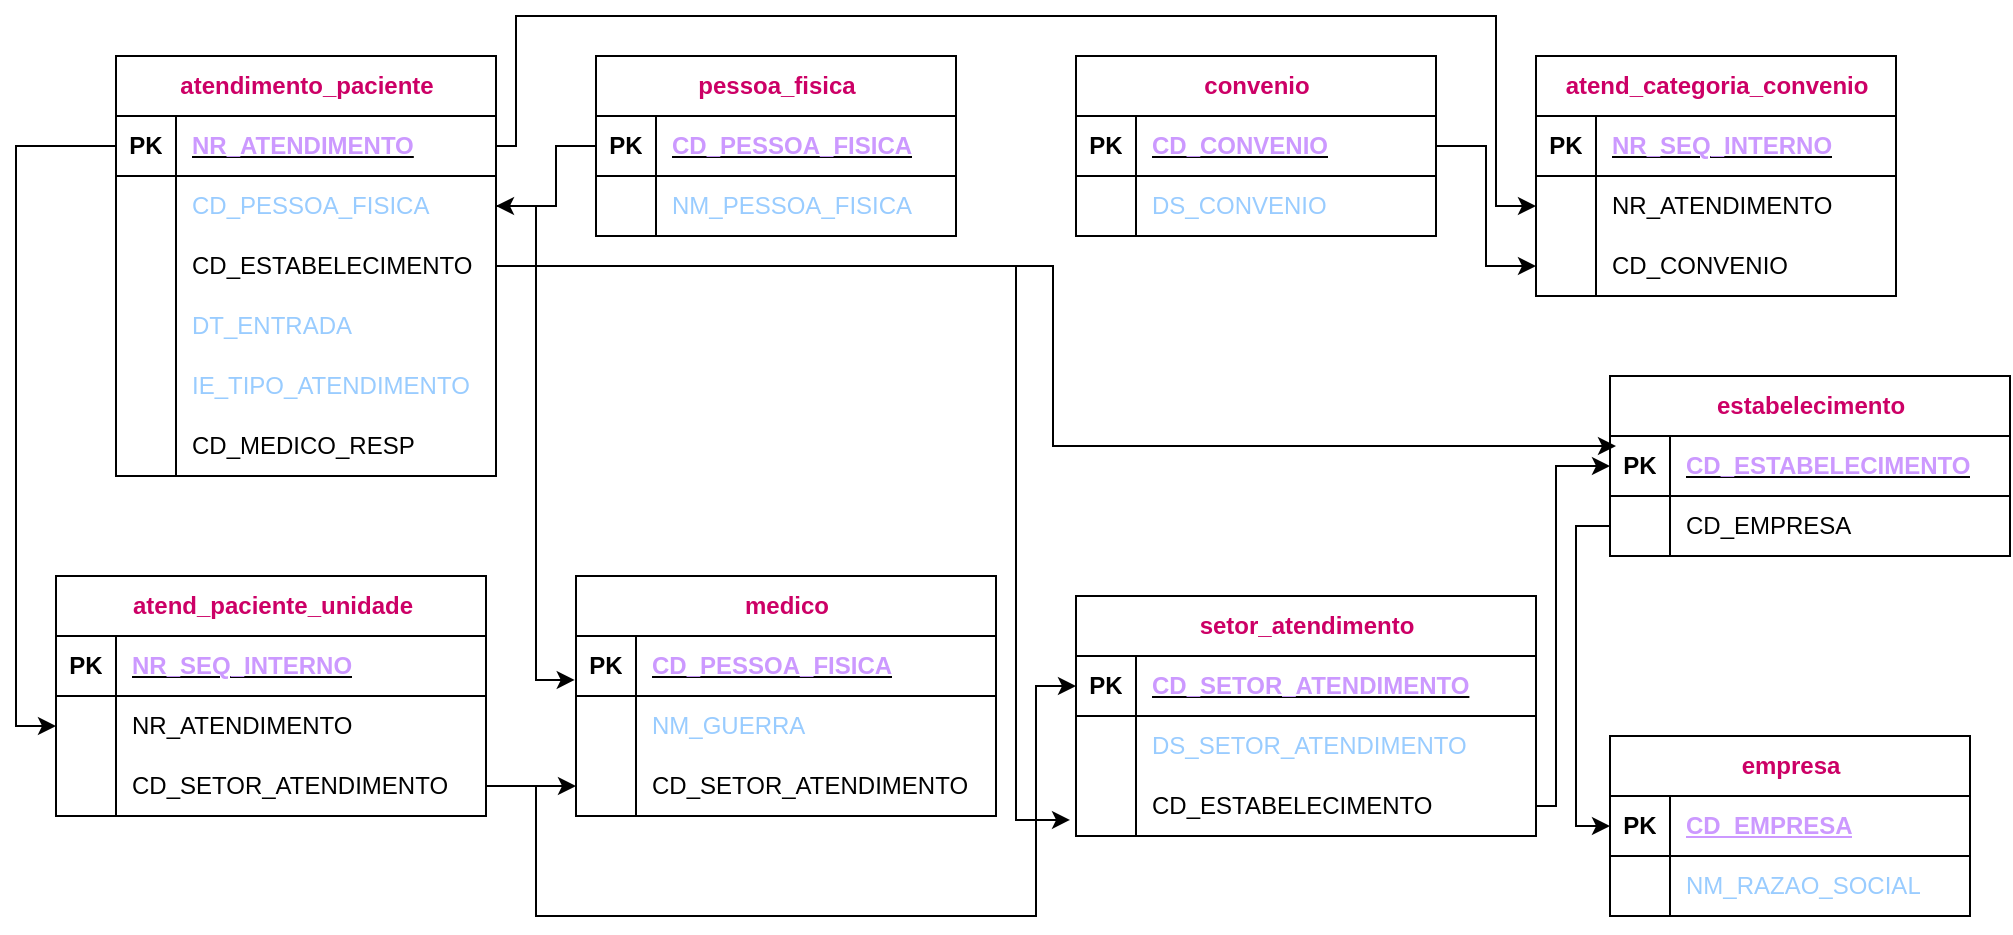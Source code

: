 <mxfile version="21.5.0" type="github">
  <diagram name="Página-1" id="xwE3gCw2zt9sNgetXYCh">
    <mxGraphModel dx="1566" dy="610" grid="1" gridSize="10" guides="1" tooltips="1" connect="1" arrows="1" fold="1" page="1" pageScale="1" pageWidth="827" pageHeight="1169" math="0" shadow="0">
      <root>
        <mxCell id="0" />
        <mxCell id="1" parent="0" />
        <mxCell id="2dxyjzfSREotykZM_pI3-7" value="&lt;font color=&quot;#cc0066&quot;&gt;atendimento_paciente&lt;/font&gt;" style="shape=table;startSize=30;container=1;collapsible=1;childLayout=tableLayout;fixedRows=1;rowLines=0;fontStyle=1;align=center;resizeLast=1;html=1;" vertex="1" parent="1">
          <mxGeometry x="80" y="80" width="190" height="210" as="geometry" />
        </mxCell>
        <mxCell id="2dxyjzfSREotykZM_pI3-8" value="" style="shape=tableRow;horizontal=0;startSize=0;swimlaneHead=0;swimlaneBody=0;fillColor=none;collapsible=0;dropTarget=0;points=[[0,0.5],[1,0.5]];portConstraint=eastwest;top=0;left=0;right=0;bottom=1;" vertex="1" parent="2dxyjzfSREotykZM_pI3-7">
          <mxGeometry y="30" width="190" height="30" as="geometry" />
        </mxCell>
        <mxCell id="2dxyjzfSREotykZM_pI3-9" value="PK" style="shape=partialRectangle;connectable=0;fillColor=none;top=0;left=0;bottom=0;right=0;fontStyle=1;overflow=hidden;whiteSpace=wrap;html=1;" vertex="1" parent="2dxyjzfSREotykZM_pI3-8">
          <mxGeometry width="30" height="30" as="geometry">
            <mxRectangle width="30" height="30" as="alternateBounds" />
          </mxGeometry>
        </mxCell>
        <mxCell id="2dxyjzfSREotykZM_pI3-10" value="&lt;font color=&quot;#cc99ff&quot;&gt;NR_ATENDIMENTO&lt;/font&gt;" style="shape=partialRectangle;connectable=0;fillColor=none;top=0;left=0;bottom=0;right=0;align=left;spacingLeft=6;fontStyle=5;overflow=hidden;whiteSpace=wrap;html=1;" vertex="1" parent="2dxyjzfSREotykZM_pI3-8">
          <mxGeometry x="30" width="160" height="30" as="geometry">
            <mxRectangle width="160" height="30" as="alternateBounds" />
          </mxGeometry>
        </mxCell>
        <mxCell id="2dxyjzfSREotykZM_pI3-11" value="" style="shape=tableRow;horizontal=0;startSize=0;swimlaneHead=0;swimlaneBody=0;fillColor=none;collapsible=0;dropTarget=0;points=[[0,0.5],[1,0.5]];portConstraint=eastwest;top=0;left=0;right=0;bottom=0;" vertex="1" parent="2dxyjzfSREotykZM_pI3-7">
          <mxGeometry y="60" width="190" height="30" as="geometry" />
        </mxCell>
        <mxCell id="2dxyjzfSREotykZM_pI3-12" value="" style="shape=partialRectangle;connectable=0;fillColor=none;top=0;left=0;bottom=0;right=0;editable=1;overflow=hidden;whiteSpace=wrap;html=1;" vertex="1" parent="2dxyjzfSREotykZM_pI3-11">
          <mxGeometry width="30" height="30" as="geometry">
            <mxRectangle width="30" height="30" as="alternateBounds" />
          </mxGeometry>
        </mxCell>
        <mxCell id="2dxyjzfSREotykZM_pI3-13" value="&lt;font color=&quot;#99ccff&quot;&gt;CD_PESSOA_FISICA&lt;/font&gt;" style="shape=partialRectangle;connectable=0;fillColor=none;top=0;left=0;bottom=0;right=0;align=left;spacingLeft=6;overflow=hidden;whiteSpace=wrap;html=1;" vertex="1" parent="2dxyjzfSREotykZM_pI3-11">
          <mxGeometry x="30" width="160" height="30" as="geometry">
            <mxRectangle width="160" height="30" as="alternateBounds" />
          </mxGeometry>
        </mxCell>
        <mxCell id="2dxyjzfSREotykZM_pI3-14" value="" style="shape=tableRow;horizontal=0;startSize=0;swimlaneHead=0;swimlaneBody=0;fillColor=none;collapsible=0;dropTarget=0;points=[[0,0.5],[1,0.5]];portConstraint=eastwest;top=0;left=0;right=0;bottom=0;" vertex="1" parent="2dxyjzfSREotykZM_pI3-7">
          <mxGeometry y="90" width="190" height="30" as="geometry" />
        </mxCell>
        <mxCell id="2dxyjzfSREotykZM_pI3-15" value="" style="shape=partialRectangle;connectable=0;fillColor=none;top=0;left=0;bottom=0;right=0;editable=1;overflow=hidden;whiteSpace=wrap;html=1;" vertex="1" parent="2dxyjzfSREotykZM_pI3-14">
          <mxGeometry width="30" height="30" as="geometry">
            <mxRectangle width="30" height="30" as="alternateBounds" />
          </mxGeometry>
        </mxCell>
        <mxCell id="2dxyjzfSREotykZM_pI3-16" value="CD_ESTABELECIMENTO" style="shape=partialRectangle;connectable=0;fillColor=none;top=0;left=0;bottom=0;right=0;align=left;spacingLeft=6;overflow=hidden;whiteSpace=wrap;html=1;" vertex="1" parent="2dxyjzfSREotykZM_pI3-14">
          <mxGeometry x="30" width="160" height="30" as="geometry">
            <mxRectangle width="160" height="30" as="alternateBounds" />
          </mxGeometry>
        </mxCell>
        <mxCell id="2dxyjzfSREotykZM_pI3-17" value="" style="shape=tableRow;horizontal=0;startSize=0;swimlaneHead=0;swimlaneBody=0;fillColor=none;collapsible=0;dropTarget=0;points=[[0,0.5],[1,0.5]];portConstraint=eastwest;top=0;left=0;right=0;bottom=0;" vertex="1" parent="2dxyjzfSREotykZM_pI3-7">
          <mxGeometry y="120" width="190" height="30" as="geometry" />
        </mxCell>
        <mxCell id="2dxyjzfSREotykZM_pI3-18" value="" style="shape=partialRectangle;connectable=0;fillColor=none;top=0;left=0;bottom=0;right=0;editable=1;overflow=hidden;whiteSpace=wrap;html=1;" vertex="1" parent="2dxyjzfSREotykZM_pI3-17">
          <mxGeometry width="30" height="30" as="geometry">
            <mxRectangle width="30" height="30" as="alternateBounds" />
          </mxGeometry>
        </mxCell>
        <mxCell id="2dxyjzfSREotykZM_pI3-19" value="&lt;font color=&quot;#99ccff&quot;&gt;DT_ENTRADA&lt;/font&gt;" style="shape=partialRectangle;connectable=0;fillColor=none;top=0;left=0;bottom=0;right=0;align=left;spacingLeft=6;overflow=hidden;whiteSpace=wrap;html=1;" vertex="1" parent="2dxyjzfSREotykZM_pI3-17">
          <mxGeometry x="30" width="160" height="30" as="geometry">
            <mxRectangle width="160" height="30" as="alternateBounds" />
          </mxGeometry>
        </mxCell>
        <mxCell id="2dxyjzfSREotykZM_pI3-43" style="shape=tableRow;horizontal=0;startSize=0;swimlaneHead=0;swimlaneBody=0;fillColor=none;collapsible=0;dropTarget=0;points=[[0,0.5],[1,0.5]];portConstraint=eastwest;top=0;left=0;right=0;bottom=0;" vertex="1" parent="2dxyjzfSREotykZM_pI3-7">
          <mxGeometry y="150" width="190" height="30" as="geometry" />
        </mxCell>
        <mxCell id="2dxyjzfSREotykZM_pI3-44" style="shape=partialRectangle;connectable=0;fillColor=none;top=0;left=0;bottom=0;right=0;editable=1;overflow=hidden;whiteSpace=wrap;html=1;" vertex="1" parent="2dxyjzfSREotykZM_pI3-43">
          <mxGeometry width="30" height="30" as="geometry">
            <mxRectangle width="30" height="30" as="alternateBounds" />
          </mxGeometry>
        </mxCell>
        <mxCell id="2dxyjzfSREotykZM_pI3-45" value="&lt;font color=&quot;#99ccff&quot;&gt;IE_TIPO_ATENDIMENTO&lt;/font&gt;" style="shape=partialRectangle;connectable=0;fillColor=none;top=0;left=0;bottom=0;right=0;align=left;spacingLeft=6;overflow=hidden;whiteSpace=wrap;html=1;" vertex="1" parent="2dxyjzfSREotykZM_pI3-43">
          <mxGeometry x="30" width="160" height="30" as="geometry">
            <mxRectangle width="160" height="30" as="alternateBounds" />
          </mxGeometry>
        </mxCell>
        <mxCell id="2dxyjzfSREotykZM_pI3-40" style="shape=tableRow;horizontal=0;startSize=0;swimlaneHead=0;swimlaneBody=0;fillColor=none;collapsible=0;dropTarget=0;points=[[0,0.5],[1,0.5]];portConstraint=eastwest;top=0;left=0;right=0;bottom=0;" vertex="1" parent="2dxyjzfSREotykZM_pI3-7">
          <mxGeometry y="180" width="190" height="30" as="geometry" />
        </mxCell>
        <mxCell id="2dxyjzfSREotykZM_pI3-41" style="shape=partialRectangle;connectable=0;fillColor=none;top=0;left=0;bottom=0;right=0;editable=1;overflow=hidden;whiteSpace=wrap;html=1;" vertex="1" parent="2dxyjzfSREotykZM_pI3-40">
          <mxGeometry width="30" height="30" as="geometry">
            <mxRectangle width="30" height="30" as="alternateBounds" />
          </mxGeometry>
        </mxCell>
        <mxCell id="2dxyjzfSREotykZM_pI3-42" value="CD_MEDICO_RESP" style="shape=partialRectangle;connectable=0;fillColor=none;top=0;left=0;bottom=0;right=0;align=left;spacingLeft=6;overflow=hidden;whiteSpace=wrap;html=1;" vertex="1" parent="2dxyjzfSREotykZM_pI3-40">
          <mxGeometry x="30" width="160" height="30" as="geometry">
            <mxRectangle width="160" height="30" as="alternateBounds" />
          </mxGeometry>
        </mxCell>
        <mxCell id="2dxyjzfSREotykZM_pI3-20" value="&lt;font color=&quot;#cc0066&quot;&gt;pessoa_fisica&lt;/font&gt;" style="shape=table;startSize=30;container=1;collapsible=1;childLayout=tableLayout;fixedRows=1;rowLines=0;fontStyle=1;align=center;resizeLast=1;html=1;" vertex="1" parent="1">
          <mxGeometry x="320" y="80" width="180" height="90" as="geometry" />
        </mxCell>
        <mxCell id="2dxyjzfSREotykZM_pI3-21" value="" style="shape=tableRow;horizontal=0;startSize=0;swimlaneHead=0;swimlaneBody=0;fillColor=none;collapsible=0;dropTarget=0;points=[[0,0.5],[1,0.5]];portConstraint=eastwest;top=0;left=0;right=0;bottom=1;" vertex="1" parent="2dxyjzfSREotykZM_pI3-20">
          <mxGeometry y="30" width="180" height="30" as="geometry" />
        </mxCell>
        <mxCell id="2dxyjzfSREotykZM_pI3-22" value="PK" style="shape=partialRectangle;connectable=0;fillColor=none;top=0;left=0;bottom=0;right=0;fontStyle=1;overflow=hidden;whiteSpace=wrap;html=1;" vertex="1" parent="2dxyjzfSREotykZM_pI3-21">
          <mxGeometry width="30" height="30" as="geometry">
            <mxRectangle width="30" height="30" as="alternateBounds" />
          </mxGeometry>
        </mxCell>
        <mxCell id="2dxyjzfSREotykZM_pI3-23" value="&lt;font color=&quot;#cc99ff&quot;&gt;CD_PESSOA_FISICA&lt;/font&gt;" style="shape=partialRectangle;connectable=0;fillColor=none;top=0;left=0;bottom=0;right=0;align=left;spacingLeft=6;fontStyle=5;overflow=hidden;whiteSpace=wrap;html=1;" vertex="1" parent="2dxyjzfSREotykZM_pI3-21">
          <mxGeometry x="30" width="150" height="30" as="geometry">
            <mxRectangle width="150" height="30" as="alternateBounds" />
          </mxGeometry>
        </mxCell>
        <mxCell id="2dxyjzfSREotykZM_pI3-24" value="" style="shape=tableRow;horizontal=0;startSize=0;swimlaneHead=0;swimlaneBody=0;fillColor=none;collapsible=0;dropTarget=0;points=[[0,0.5],[1,0.5]];portConstraint=eastwest;top=0;left=0;right=0;bottom=0;" vertex="1" parent="2dxyjzfSREotykZM_pI3-20">
          <mxGeometry y="60" width="180" height="30" as="geometry" />
        </mxCell>
        <mxCell id="2dxyjzfSREotykZM_pI3-25" value="" style="shape=partialRectangle;connectable=0;fillColor=none;top=0;left=0;bottom=0;right=0;editable=1;overflow=hidden;whiteSpace=wrap;html=1;" vertex="1" parent="2dxyjzfSREotykZM_pI3-24">
          <mxGeometry width="30" height="30" as="geometry">
            <mxRectangle width="30" height="30" as="alternateBounds" />
          </mxGeometry>
        </mxCell>
        <mxCell id="2dxyjzfSREotykZM_pI3-26" value="&lt;font color=&quot;#99ccff&quot;&gt;NM_PESSOA_FISICA&lt;/font&gt;" style="shape=partialRectangle;connectable=0;fillColor=none;top=0;left=0;bottom=0;right=0;align=left;spacingLeft=6;overflow=hidden;whiteSpace=wrap;html=1;" vertex="1" parent="2dxyjzfSREotykZM_pI3-24">
          <mxGeometry x="30" width="150" height="30" as="geometry">
            <mxRectangle width="150" height="30" as="alternateBounds" />
          </mxGeometry>
        </mxCell>
        <mxCell id="2dxyjzfSREotykZM_pI3-46" value="&lt;font color=&quot;#cc0066&quot;&gt;medico&lt;/font&gt;" style="shape=table;startSize=30;container=1;collapsible=1;childLayout=tableLayout;fixedRows=1;rowLines=0;fontStyle=1;align=center;resizeLast=1;html=1;" vertex="1" parent="1">
          <mxGeometry x="310" y="340" width="210" height="120" as="geometry" />
        </mxCell>
        <mxCell id="2dxyjzfSREotykZM_pI3-47" value="" style="shape=tableRow;horizontal=0;startSize=0;swimlaneHead=0;swimlaneBody=0;fillColor=none;collapsible=0;dropTarget=0;points=[[0,0.5],[1,0.5]];portConstraint=eastwest;top=0;left=0;right=0;bottom=1;" vertex="1" parent="2dxyjzfSREotykZM_pI3-46">
          <mxGeometry y="30" width="210" height="30" as="geometry" />
        </mxCell>
        <mxCell id="2dxyjzfSREotykZM_pI3-48" value="PK" style="shape=partialRectangle;connectable=0;fillColor=none;top=0;left=0;bottom=0;right=0;fontStyle=1;overflow=hidden;whiteSpace=wrap;html=1;" vertex="1" parent="2dxyjzfSREotykZM_pI3-47">
          <mxGeometry width="30" height="30" as="geometry">
            <mxRectangle width="30" height="30" as="alternateBounds" />
          </mxGeometry>
        </mxCell>
        <mxCell id="2dxyjzfSREotykZM_pI3-49" value="&lt;font color=&quot;#cc99ff&quot;&gt;CD_PESSOA_FISICA&lt;/font&gt;" style="shape=partialRectangle;connectable=0;fillColor=none;top=0;left=0;bottom=0;right=0;align=left;spacingLeft=6;fontStyle=5;overflow=hidden;whiteSpace=wrap;html=1;" vertex="1" parent="2dxyjzfSREotykZM_pI3-47">
          <mxGeometry x="30" width="180" height="30" as="geometry">
            <mxRectangle width="180" height="30" as="alternateBounds" />
          </mxGeometry>
        </mxCell>
        <mxCell id="2dxyjzfSREotykZM_pI3-50" value="" style="shape=tableRow;horizontal=0;startSize=0;swimlaneHead=0;swimlaneBody=0;fillColor=none;collapsible=0;dropTarget=0;points=[[0,0.5],[1,0.5]];portConstraint=eastwest;top=0;left=0;right=0;bottom=0;" vertex="1" parent="2dxyjzfSREotykZM_pI3-46">
          <mxGeometry y="60" width="210" height="30" as="geometry" />
        </mxCell>
        <mxCell id="2dxyjzfSREotykZM_pI3-51" value="" style="shape=partialRectangle;connectable=0;fillColor=none;top=0;left=0;bottom=0;right=0;editable=1;overflow=hidden;whiteSpace=wrap;html=1;" vertex="1" parent="2dxyjzfSREotykZM_pI3-50">
          <mxGeometry width="30" height="30" as="geometry">
            <mxRectangle width="30" height="30" as="alternateBounds" />
          </mxGeometry>
        </mxCell>
        <mxCell id="2dxyjzfSREotykZM_pI3-52" value="&lt;font color=&quot;#99ccff&quot;&gt;NM_GUERRA&lt;/font&gt;" style="shape=partialRectangle;connectable=0;fillColor=none;top=0;left=0;bottom=0;right=0;align=left;spacingLeft=6;overflow=hidden;whiteSpace=wrap;html=1;" vertex="1" parent="2dxyjzfSREotykZM_pI3-50">
          <mxGeometry x="30" width="180" height="30" as="geometry">
            <mxRectangle width="180" height="30" as="alternateBounds" />
          </mxGeometry>
        </mxCell>
        <mxCell id="2dxyjzfSREotykZM_pI3-173" style="shape=tableRow;horizontal=0;startSize=0;swimlaneHead=0;swimlaneBody=0;fillColor=none;collapsible=0;dropTarget=0;points=[[0,0.5],[1,0.5]];portConstraint=eastwest;top=0;left=0;right=0;bottom=0;" vertex="1" parent="2dxyjzfSREotykZM_pI3-46">
          <mxGeometry y="90" width="210" height="30" as="geometry" />
        </mxCell>
        <mxCell id="2dxyjzfSREotykZM_pI3-174" style="shape=partialRectangle;connectable=0;fillColor=none;top=0;left=0;bottom=0;right=0;editable=1;overflow=hidden;whiteSpace=wrap;html=1;" vertex="1" parent="2dxyjzfSREotykZM_pI3-173">
          <mxGeometry width="30" height="30" as="geometry">
            <mxRectangle width="30" height="30" as="alternateBounds" />
          </mxGeometry>
        </mxCell>
        <mxCell id="2dxyjzfSREotykZM_pI3-175" value="CD_SETOR_ATENDIMENTO" style="shape=partialRectangle;connectable=0;fillColor=none;top=0;left=0;bottom=0;right=0;align=left;spacingLeft=6;overflow=hidden;whiteSpace=wrap;html=1;" vertex="1" parent="2dxyjzfSREotykZM_pI3-173">
          <mxGeometry x="30" width="180" height="30" as="geometry">
            <mxRectangle width="180" height="30" as="alternateBounds" />
          </mxGeometry>
        </mxCell>
        <mxCell id="2dxyjzfSREotykZM_pI3-59" value="&lt;font color=&quot;#cc0066&quot;&gt;atend_paciente_unidade&lt;/font&gt;" style="shape=table;startSize=30;container=1;collapsible=1;childLayout=tableLayout;fixedRows=1;rowLines=0;fontStyle=1;align=center;resizeLast=1;html=1;" vertex="1" parent="1">
          <mxGeometry x="50" y="340" width="215" height="120" as="geometry" />
        </mxCell>
        <mxCell id="2dxyjzfSREotykZM_pI3-60" value="" style="shape=tableRow;horizontal=0;startSize=0;swimlaneHead=0;swimlaneBody=0;fillColor=none;collapsible=0;dropTarget=0;points=[[0,0.5],[1,0.5]];portConstraint=eastwest;top=0;left=0;right=0;bottom=1;" vertex="1" parent="2dxyjzfSREotykZM_pI3-59">
          <mxGeometry y="30" width="215" height="30" as="geometry" />
        </mxCell>
        <mxCell id="2dxyjzfSREotykZM_pI3-61" value="PK" style="shape=partialRectangle;connectable=0;fillColor=none;top=0;left=0;bottom=0;right=0;fontStyle=1;overflow=hidden;whiteSpace=wrap;html=1;" vertex="1" parent="2dxyjzfSREotykZM_pI3-60">
          <mxGeometry width="30" height="30" as="geometry">
            <mxRectangle width="30" height="30" as="alternateBounds" />
          </mxGeometry>
        </mxCell>
        <mxCell id="2dxyjzfSREotykZM_pI3-62" value="&lt;font color=&quot;#cc99ff&quot;&gt;NR_SEQ_INTERNO&lt;/font&gt;" style="shape=partialRectangle;connectable=0;fillColor=none;top=0;left=0;bottom=0;right=0;align=left;spacingLeft=6;fontStyle=5;overflow=hidden;whiteSpace=wrap;html=1;" vertex="1" parent="2dxyjzfSREotykZM_pI3-60">
          <mxGeometry x="30" width="185" height="30" as="geometry">
            <mxRectangle width="185" height="30" as="alternateBounds" />
          </mxGeometry>
        </mxCell>
        <mxCell id="2dxyjzfSREotykZM_pI3-63" value="" style="shape=tableRow;horizontal=0;startSize=0;swimlaneHead=0;swimlaneBody=0;fillColor=none;collapsible=0;dropTarget=0;points=[[0,0.5],[1,0.5]];portConstraint=eastwest;top=0;left=0;right=0;bottom=0;" vertex="1" parent="2dxyjzfSREotykZM_pI3-59">
          <mxGeometry y="60" width="215" height="30" as="geometry" />
        </mxCell>
        <mxCell id="2dxyjzfSREotykZM_pI3-64" value="" style="shape=partialRectangle;connectable=0;fillColor=none;top=0;left=0;bottom=0;right=0;editable=1;overflow=hidden;whiteSpace=wrap;html=1;" vertex="1" parent="2dxyjzfSREotykZM_pI3-63">
          <mxGeometry width="30" height="30" as="geometry">
            <mxRectangle width="30" height="30" as="alternateBounds" />
          </mxGeometry>
        </mxCell>
        <mxCell id="2dxyjzfSREotykZM_pI3-65" value="NR_ATENDIMENTO" style="shape=partialRectangle;connectable=0;fillColor=none;top=0;left=0;bottom=0;right=0;align=left;spacingLeft=6;overflow=hidden;whiteSpace=wrap;html=1;" vertex="1" parent="2dxyjzfSREotykZM_pI3-63">
          <mxGeometry x="30" width="185" height="30" as="geometry">
            <mxRectangle width="185" height="30" as="alternateBounds" />
          </mxGeometry>
        </mxCell>
        <mxCell id="2dxyjzfSREotykZM_pI3-66" value="" style="shape=tableRow;horizontal=0;startSize=0;swimlaneHead=0;swimlaneBody=0;fillColor=none;collapsible=0;dropTarget=0;points=[[0,0.5],[1,0.5]];portConstraint=eastwest;top=0;left=0;right=0;bottom=0;" vertex="1" parent="2dxyjzfSREotykZM_pI3-59">
          <mxGeometry y="90" width="215" height="30" as="geometry" />
        </mxCell>
        <mxCell id="2dxyjzfSREotykZM_pI3-67" value="" style="shape=partialRectangle;connectable=0;fillColor=none;top=0;left=0;bottom=0;right=0;editable=1;overflow=hidden;whiteSpace=wrap;html=1;" vertex="1" parent="2dxyjzfSREotykZM_pI3-66">
          <mxGeometry width="30" height="30" as="geometry">
            <mxRectangle width="30" height="30" as="alternateBounds" />
          </mxGeometry>
        </mxCell>
        <mxCell id="2dxyjzfSREotykZM_pI3-68" value="CD_SETOR_ATENDIMENTO" style="shape=partialRectangle;connectable=0;fillColor=none;top=0;left=0;bottom=0;right=0;align=left;spacingLeft=6;overflow=hidden;whiteSpace=wrap;html=1;" vertex="1" parent="2dxyjzfSREotykZM_pI3-66">
          <mxGeometry x="30" width="185" height="30" as="geometry">
            <mxRectangle width="185" height="30" as="alternateBounds" />
          </mxGeometry>
        </mxCell>
        <mxCell id="2dxyjzfSREotykZM_pI3-72" value="&lt;font color=&quot;#cc0066&quot;&gt;convenio&lt;/font&gt;" style="shape=table;startSize=30;container=1;collapsible=1;childLayout=tableLayout;fixedRows=1;rowLines=0;fontStyle=1;align=center;resizeLast=1;html=1;" vertex="1" parent="1">
          <mxGeometry x="560" y="80" width="180" height="90" as="geometry" />
        </mxCell>
        <mxCell id="2dxyjzfSREotykZM_pI3-73" value="" style="shape=tableRow;horizontal=0;startSize=0;swimlaneHead=0;swimlaneBody=0;fillColor=none;collapsible=0;dropTarget=0;points=[[0,0.5],[1,0.5]];portConstraint=eastwest;top=0;left=0;right=0;bottom=1;" vertex="1" parent="2dxyjzfSREotykZM_pI3-72">
          <mxGeometry y="30" width="180" height="30" as="geometry" />
        </mxCell>
        <mxCell id="2dxyjzfSREotykZM_pI3-74" value="PK" style="shape=partialRectangle;connectable=0;fillColor=none;top=0;left=0;bottom=0;right=0;fontStyle=1;overflow=hidden;whiteSpace=wrap;html=1;" vertex="1" parent="2dxyjzfSREotykZM_pI3-73">
          <mxGeometry width="30" height="30" as="geometry">
            <mxRectangle width="30" height="30" as="alternateBounds" />
          </mxGeometry>
        </mxCell>
        <mxCell id="2dxyjzfSREotykZM_pI3-75" value="&lt;font color=&quot;#cc99ff&quot;&gt;CD_CONVENIO&lt;/font&gt;" style="shape=partialRectangle;connectable=0;fillColor=none;top=0;left=0;bottom=0;right=0;align=left;spacingLeft=6;fontStyle=5;overflow=hidden;whiteSpace=wrap;html=1;" vertex="1" parent="2dxyjzfSREotykZM_pI3-73">
          <mxGeometry x="30" width="150" height="30" as="geometry">
            <mxRectangle width="150" height="30" as="alternateBounds" />
          </mxGeometry>
        </mxCell>
        <mxCell id="2dxyjzfSREotykZM_pI3-76" value="" style="shape=tableRow;horizontal=0;startSize=0;swimlaneHead=0;swimlaneBody=0;fillColor=none;collapsible=0;dropTarget=0;points=[[0,0.5],[1,0.5]];portConstraint=eastwest;top=0;left=0;right=0;bottom=0;" vertex="1" parent="2dxyjzfSREotykZM_pI3-72">
          <mxGeometry y="60" width="180" height="30" as="geometry" />
        </mxCell>
        <mxCell id="2dxyjzfSREotykZM_pI3-77" value="" style="shape=partialRectangle;connectable=0;fillColor=none;top=0;left=0;bottom=0;right=0;editable=1;overflow=hidden;whiteSpace=wrap;html=1;" vertex="1" parent="2dxyjzfSREotykZM_pI3-76">
          <mxGeometry width="30" height="30" as="geometry">
            <mxRectangle width="30" height="30" as="alternateBounds" />
          </mxGeometry>
        </mxCell>
        <mxCell id="2dxyjzfSREotykZM_pI3-78" value="&lt;font color=&quot;#99ccff&quot;&gt;DS_CONVENIO&lt;/font&gt;" style="shape=partialRectangle;connectable=0;fillColor=none;top=0;left=0;bottom=0;right=0;align=left;spacingLeft=6;overflow=hidden;whiteSpace=wrap;html=1;" vertex="1" parent="2dxyjzfSREotykZM_pI3-76">
          <mxGeometry x="30" width="150" height="30" as="geometry">
            <mxRectangle width="150" height="30" as="alternateBounds" />
          </mxGeometry>
        </mxCell>
        <mxCell id="2dxyjzfSREotykZM_pI3-85" value="&lt;font color=&quot;#cc0066&quot;&gt;setor_atendimento&lt;/font&gt;" style="shape=table;startSize=30;container=1;collapsible=1;childLayout=tableLayout;fixedRows=1;rowLines=0;fontStyle=1;align=center;resizeLast=1;html=1;" vertex="1" parent="1">
          <mxGeometry x="560" y="350" width="230" height="120" as="geometry" />
        </mxCell>
        <mxCell id="2dxyjzfSREotykZM_pI3-86" value="" style="shape=tableRow;horizontal=0;startSize=0;swimlaneHead=0;swimlaneBody=0;fillColor=none;collapsible=0;dropTarget=0;points=[[0,0.5],[1,0.5]];portConstraint=eastwest;top=0;left=0;right=0;bottom=1;" vertex="1" parent="2dxyjzfSREotykZM_pI3-85">
          <mxGeometry y="30" width="230" height="30" as="geometry" />
        </mxCell>
        <mxCell id="2dxyjzfSREotykZM_pI3-87" value="PK" style="shape=partialRectangle;connectable=0;fillColor=none;top=0;left=0;bottom=0;right=0;fontStyle=1;overflow=hidden;whiteSpace=wrap;html=1;" vertex="1" parent="2dxyjzfSREotykZM_pI3-86">
          <mxGeometry width="30" height="30" as="geometry">
            <mxRectangle width="30" height="30" as="alternateBounds" />
          </mxGeometry>
        </mxCell>
        <mxCell id="2dxyjzfSREotykZM_pI3-88" value="&lt;font color=&quot;#cc99ff&quot;&gt;CD_SETOR_ATENDIMENTO&lt;/font&gt;" style="shape=partialRectangle;connectable=0;fillColor=none;top=0;left=0;bottom=0;right=0;align=left;spacingLeft=6;fontStyle=5;overflow=hidden;whiteSpace=wrap;html=1;" vertex="1" parent="2dxyjzfSREotykZM_pI3-86">
          <mxGeometry x="30" width="200" height="30" as="geometry">
            <mxRectangle width="200" height="30" as="alternateBounds" />
          </mxGeometry>
        </mxCell>
        <mxCell id="2dxyjzfSREotykZM_pI3-89" value="" style="shape=tableRow;horizontal=0;startSize=0;swimlaneHead=0;swimlaneBody=0;fillColor=none;collapsible=0;dropTarget=0;points=[[0,0.5],[1,0.5]];portConstraint=eastwest;top=0;left=0;right=0;bottom=0;" vertex="1" parent="2dxyjzfSREotykZM_pI3-85">
          <mxGeometry y="60" width="230" height="30" as="geometry" />
        </mxCell>
        <mxCell id="2dxyjzfSREotykZM_pI3-90" value="" style="shape=partialRectangle;connectable=0;fillColor=none;top=0;left=0;bottom=0;right=0;editable=1;overflow=hidden;whiteSpace=wrap;html=1;" vertex="1" parent="2dxyjzfSREotykZM_pI3-89">
          <mxGeometry width="30" height="30" as="geometry">
            <mxRectangle width="30" height="30" as="alternateBounds" />
          </mxGeometry>
        </mxCell>
        <mxCell id="2dxyjzfSREotykZM_pI3-91" value="&lt;font color=&quot;#99ccff&quot;&gt;DS_SETOR_ATENDIMENTO&lt;/font&gt;" style="shape=partialRectangle;connectable=0;fillColor=none;top=0;left=0;bottom=0;right=0;align=left;spacingLeft=6;overflow=hidden;whiteSpace=wrap;html=1;" vertex="1" parent="2dxyjzfSREotykZM_pI3-89">
          <mxGeometry x="30" width="200" height="30" as="geometry">
            <mxRectangle width="200" height="30" as="alternateBounds" />
          </mxGeometry>
        </mxCell>
        <mxCell id="2dxyjzfSREotykZM_pI3-148" style="shape=tableRow;horizontal=0;startSize=0;swimlaneHead=0;swimlaneBody=0;fillColor=none;collapsible=0;dropTarget=0;points=[[0,0.5],[1,0.5]];portConstraint=eastwest;top=0;left=0;right=0;bottom=0;" vertex="1" parent="2dxyjzfSREotykZM_pI3-85">
          <mxGeometry y="90" width="230" height="30" as="geometry" />
        </mxCell>
        <mxCell id="2dxyjzfSREotykZM_pI3-149" style="shape=partialRectangle;connectable=0;fillColor=none;top=0;left=0;bottom=0;right=0;editable=1;overflow=hidden;whiteSpace=wrap;html=1;" vertex="1" parent="2dxyjzfSREotykZM_pI3-148">
          <mxGeometry width="30" height="30" as="geometry">
            <mxRectangle width="30" height="30" as="alternateBounds" />
          </mxGeometry>
        </mxCell>
        <mxCell id="2dxyjzfSREotykZM_pI3-150" value="CD_ESTABELECIMENTO" style="shape=partialRectangle;connectable=0;fillColor=none;top=0;left=0;bottom=0;right=0;align=left;spacingLeft=6;overflow=hidden;whiteSpace=wrap;html=1;" vertex="1" parent="2dxyjzfSREotykZM_pI3-148">
          <mxGeometry x="30" width="200" height="30" as="geometry">
            <mxRectangle width="200" height="30" as="alternateBounds" />
          </mxGeometry>
        </mxCell>
        <mxCell id="2dxyjzfSREotykZM_pI3-98" value="&lt;font color=&quot;#cc0066&quot;&gt;atend_categoria_convenio&lt;/font&gt;" style="shape=table;startSize=30;container=1;collapsible=1;childLayout=tableLayout;fixedRows=1;rowLines=0;fontStyle=1;align=center;resizeLast=1;html=1;" vertex="1" parent="1">
          <mxGeometry x="790" y="80" width="180" height="120" as="geometry" />
        </mxCell>
        <mxCell id="2dxyjzfSREotykZM_pI3-99" value="" style="shape=tableRow;horizontal=0;startSize=0;swimlaneHead=0;swimlaneBody=0;fillColor=none;collapsible=0;dropTarget=0;points=[[0,0.5],[1,0.5]];portConstraint=eastwest;top=0;left=0;right=0;bottom=1;" vertex="1" parent="2dxyjzfSREotykZM_pI3-98">
          <mxGeometry y="30" width="180" height="30" as="geometry" />
        </mxCell>
        <mxCell id="2dxyjzfSREotykZM_pI3-100" value="PK" style="shape=partialRectangle;connectable=0;fillColor=none;top=0;left=0;bottom=0;right=0;fontStyle=1;overflow=hidden;whiteSpace=wrap;html=1;" vertex="1" parent="2dxyjzfSREotykZM_pI3-99">
          <mxGeometry width="30" height="30" as="geometry">
            <mxRectangle width="30" height="30" as="alternateBounds" />
          </mxGeometry>
        </mxCell>
        <mxCell id="2dxyjzfSREotykZM_pI3-101" value="&lt;font color=&quot;#cc99ff&quot;&gt;NR_SEQ_INTERNO&lt;/font&gt;" style="shape=partialRectangle;connectable=0;fillColor=none;top=0;left=0;bottom=0;right=0;align=left;spacingLeft=6;fontStyle=5;overflow=hidden;whiteSpace=wrap;html=1;" vertex="1" parent="2dxyjzfSREotykZM_pI3-99">
          <mxGeometry x="30" width="150" height="30" as="geometry">
            <mxRectangle width="150" height="30" as="alternateBounds" />
          </mxGeometry>
        </mxCell>
        <mxCell id="2dxyjzfSREotykZM_pI3-102" value="" style="shape=tableRow;horizontal=0;startSize=0;swimlaneHead=0;swimlaneBody=0;fillColor=none;collapsible=0;dropTarget=0;points=[[0,0.5],[1,0.5]];portConstraint=eastwest;top=0;left=0;right=0;bottom=0;" vertex="1" parent="2dxyjzfSREotykZM_pI3-98">
          <mxGeometry y="60" width="180" height="30" as="geometry" />
        </mxCell>
        <mxCell id="2dxyjzfSREotykZM_pI3-103" value="" style="shape=partialRectangle;connectable=0;fillColor=none;top=0;left=0;bottom=0;right=0;editable=1;overflow=hidden;whiteSpace=wrap;html=1;" vertex="1" parent="2dxyjzfSREotykZM_pI3-102">
          <mxGeometry width="30" height="30" as="geometry">
            <mxRectangle width="30" height="30" as="alternateBounds" />
          </mxGeometry>
        </mxCell>
        <mxCell id="2dxyjzfSREotykZM_pI3-104" value="NR_ATENDIMENTO" style="shape=partialRectangle;connectable=0;fillColor=none;top=0;left=0;bottom=0;right=0;align=left;spacingLeft=6;overflow=hidden;whiteSpace=wrap;html=1;" vertex="1" parent="2dxyjzfSREotykZM_pI3-102">
          <mxGeometry x="30" width="150" height="30" as="geometry">
            <mxRectangle width="150" height="30" as="alternateBounds" />
          </mxGeometry>
        </mxCell>
        <mxCell id="2dxyjzfSREotykZM_pI3-105" value="" style="shape=tableRow;horizontal=0;startSize=0;swimlaneHead=0;swimlaneBody=0;fillColor=none;collapsible=0;dropTarget=0;points=[[0,0.5],[1,0.5]];portConstraint=eastwest;top=0;left=0;right=0;bottom=0;" vertex="1" parent="2dxyjzfSREotykZM_pI3-98">
          <mxGeometry y="90" width="180" height="30" as="geometry" />
        </mxCell>
        <mxCell id="2dxyjzfSREotykZM_pI3-106" value="" style="shape=partialRectangle;connectable=0;fillColor=none;top=0;left=0;bottom=0;right=0;editable=1;overflow=hidden;whiteSpace=wrap;html=1;" vertex="1" parent="2dxyjzfSREotykZM_pI3-105">
          <mxGeometry width="30" height="30" as="geometry">
            <mxRectangle width="30" height="30" as="alternateBounds" />
          </mxGeometry>
        </mxCell>
        <mxCell id="2dxyjzfSREotykZM_pI3-107" value="CD_CONVENIO" style="shape=partialRectangle;connectable=0;fillColor=none;top=0;left=0;bottom=0;right=0;align=left;spacingLeft=6;overflow=hidden;whiteSpace=wrap;html=1;" vertex="1" parent="2dxyjzfSREotykZM_pI3-105">
          <mxGeometry x="30" width="150" height="30" as="geometry">
            <mxRectangle width="150" height="30" as="alternateBounds" />
          </mxGeometry>
        </mxCell>
        <mxCell id="2dxyjzfSREotykZM_pI3-124" style="edgeStyle=orthogonalEdgeStyle;rounded=0;orthogonalLoop=1;jettySize=auto;html=1;exitX=1;exitY=0.5;exitDx=0;exitDy=0;entryX=0;entryY=0.5;entryDx=0;entryDy=0;" edge="1" parent="1" source="2dxyjzfSREotykZM_pI3-73" target="2dxyjzfSREotykZM_pI3-105">
          <mxGeometry relative="1" as="geometry" />
        </mxCell>
        <mxCell id="2dxyjzfSREotykZM_pI3-128" style="edgeStyle=orthogonalEdgeStyle;rounded=0;orthogonalLoop=1;jettySize=auto;html=1;exitX=0;exitY=0.5;exitDx=0;exitDy=0;" edge="1" parent="1" source="2dxyjzfSREotykZM_pI3-21" target="2dxyjzfSREotykZM_pI3-11">
          <mxGeometry relative="1" as="geometry">
            <Array as="points">
              <mxPoint x="300" y="125" />
              <mxPoint x="300" y="155" />
            </Array>
          </mxGeometry>
        </mxCell>
        <mxCell id="2dxyjzfSREotykZM_pI3-130" style="edgeStyle=orthogonalEdgeStyle;rounded=0;orthogonalLoop=1;jettySize=auto;html=1;exitX=0;exitY=0.5;exitDx=0;exitDy=0;entryX=0;entryY=0.5;entryDx=0;entryDy=0;" edge="1" parent="1" source="2dxyjzfSREotykZM_pI3-8" target="2dxyjzfSREotykZM_pI3-63">
          <mxGeometry relative="1" as="geometry" />
        </mxCell>
        <mxCell id="2dxyjzfSREotykZM_pI3-132" style="edgeStyle=orthogonalEdgeStyle;rounded=0;orthogonalLoop=1;jettySize=auto;html=1;exitX=1;exitY=0.5;exitDx=0;exitDy=0;entryX=-0.003;entryY=0.733;entryDx=0;entryDy=0;entryPerimeter=0;" edge="1" parent="1" source="2dxyjzfSREotykZM_pI3-11" target="2dxyjzfSREotykZM_pI3-47">
          <mxGeometry relative="1" as="geometry">
            <Array as="points">
              <mxPoint x="290" y="155" />
              <mxPoint x="290" y="392" />
            </Array>
          </mxGeometry>
        </mxCell>
        <mxCell id="2dxyjzfSREotykZM_pI3-133" style="edgeStyle=orthogonalEdgeStyle;rounded=0;orthogonalLoop=1;jettySize=auto;html=1;exitX=1;exitY=0.5;exitDx=0;exitDy=0;entryX=0;entryY=0.5;entryDx=0;entryDy=0;" edge="1" parent="1" source="2dxyjzfSREotykZM_pI3-8" target="2dxyjzfSREotykZM_pI3-102">
          <mxGeometry relative="1" as="geometry">
            <Array as="points">
              <mxPoint x="280" y="125" />
              <mxPoint x="280" y="60" />
              <mxPoint x="770" y="60" />
              <mxPoint x="770" y="155" />
            </Array>
          </mxGeometry>
        </mxCell>
        <mxCell id="2dxyjzfSREotykZM_pI3-134" style="edgeStyle=orthogonalEdgeStyle;rounded=0;orthogonalLoop=1;jettySize=auto;html=1;entryX=0;entryY=0.5;entryDx=0;entryDy=0;" edge="1" parent="1" source="2dxyjzfSREotykZM_pI3-66" target="2dxyjzfSREotykZM_pI3-86">
          <mxGeometry relative="1" as="geometry">
            <Array as="points">
              <mxPoint x="290" y="445" />
              <mxPoint x="290" y="510" />
              <mxPoint x="540" y="510" />
              <mxPoint x="540" y="395" />
            </Array>
          </mxGeometry>
        </mxCell>
        <mxCell id="2dxyjzfSREotykZM_pI3-135" value="&lt;font color=&quot;#cc0066&quot;&gt;empresa&lt;/font&gt;" style="shape=table;startSize=30;container=1;collapsible=1;childLayout=tableLayout;fixedRows=1;rowLines=0;fontStyle=1;align=center;resizeLast=1;html=1;" vertex="1" parent="1">
          <mxGeometry x="827" y="420" width="180" height="90" as="geometry" />
        </mxCell>
        <mxCell id="2dxyjzfSREotykZM_pI3-136" value="" style="shape=tableRow;horizontal=0;startSize=0;swimlaneHead=0;swimlaneBody=0;fillColor=none;collapsible=0;dropTarget=0;points=[[0,0.5],[1,0.5]];portConstraint=eastwest;top=0;left=0;right=0;bottom=1;" vertex="1" parent="2dxyjzfSREotykZM_pI3-135">
          <mxGeometry y="30" width="180" height="30" as="geometry" />
        </mxCell>
        <mxCell id="2dxyjzfSREotykZM_pI3-137" value="PK" style="shape=partialRectangle;connectable=0;fillColor=none;top=0;left=0;bottom=0;right=0;fontStyle=1;overflow=hidden;whiteSpace=wrap;html=1;" vertex="1" parent="2dxyjzfSREotykZM_pI3-136">
          <mxGeometry width="30" height="30" as="geometry">
            <mxRectangle width="30" height="30" as="alternateBounds" />
          </mxGeometry>
        </mxCell>
        <mxCell id="2dxyjzfSREotykZM_pI3-138" value="CD_EMPRESA" style="shape=partialRectangle;connectable=0;fillColor=none;top=0;left=0;bottom=0;right=0;align=left;spacingLeft=6;fontStyle=5;overflow=hidden;whiteSpace=wrap;html=1;fontColor=#CC99FF;" vertex="1" parent="2dxyjzfSREotykZM_pI3-136">
          <mxGeometry x="30" width="150" height="30" as="geometry">
            <mxRectangle width="150" height="30" as="alternateBounds" />
          </mxGeometry>
        </mxCell>
        <mxCell id="2dxyjzfSREotykZM_pI3-139" value="" style="shape=tableRow;horizontal=0;startSize=0;swimlaneHead=0;swimlaneBody=0;fillColor=none;collapsible=0;dropTarget=0;points=[[0,0.5],[1,0.5]];portConstraint=eastwest;top=0;left=0;right=0;bottom=0;" vertex="1" parent="2dxyjzfSREotykZM_pI3-135">
          <mxGeometry y="60" width="180" height="30" as="geometry" />
        </mxCell>
        <mxCell id="2dxyjzfSREotykZM_pI3-140" value="" style="shape=partialRectangle;connectable=0;fillColor=none;top=0;left=0;bottom=0;right=0;editable=1;overflow=hidden;whiteSpace=wrap;html=1;" vertex="1" parent="2dxyjzfSREotykZM_pI3-139">
          <mxGeometry width="30" height="30" as="geometry">
            <mxRectangle width="30" height="30" as="alternateBounds" />
          </mxGeometry>
        </mxCell>
        <mxCell id="2dxyjzfSREotykZM_pI3-141" value="NM_RAZAO_SOCIAL" style="shape=partialRectangle;connectable=0;fillColor=none;top=0;left=0;bottom=0;right=0;align=left;spacingLeft=6;overflow=hidden;whiteSpace=wrap;html=1;fontColor=#99CCFF;" vertex="1" parent="2dxyjzfSREotykZM_pI3-139">
          <mxGeometry x="30" width="150" height="30" as="geometry">
            <mxRectangle width="150" height="30" as="alternateBounds" />
          </mxGeometry>
        </mxCell>
        <mxCell id="2dxyjzfSREotykZM_pI3-151" style="edgeStyle=orthogonalEdgeStyle;rounded=0;orthogonalLoop=1;jettySize=auto;html=1;exitX=1;exitY=0.5;exitDx=0;exitDy=0;entryX=-0.013;entryY=0.733;entryDx=0;entryDy=0;entryPerimeter=0;" edge="1" parent="1" source="2dxyjzfSREotykZM_pI3-14" target="2dxyjzfSREotykZM_pI3-148">
          <mxGeometry relative="1" as="geometry">
            <Array as="points">
              <mxPoint x="530" y="185" />
              <mxPoint x="530" y="462" />
            </Array>
          </mxGeometry>
        </mxCell>
        <mxCell id="2dxyjzfSREotykZM_pI3-152" value="&lt;font color=&quot;#cc0066&quot;&gt;estabelecimento&lt;/font&gt;" style="shape=table;startSize=30;container=1;collapsible=1;childLayout=tableLayout;fixedRows=1;rowLines=0;fontStyle=1;align=center;resizeLast=1;html=1;" vertex="1" parent="1">
          <mxGeometry x="827" y="240" width="200" height="90" as="geometry" />
        </mxCell>
        <mxCell id="2dxyjzfSREotykZM_pI3-153" value="" style="shape=tableRow;horizontal=0;startSize=0;swimlaneHead=0;swimlaneBody=0;fillColor=none;collapsible=0;dropTarget=0;points=[[0,0.5],[1,0.5]];portConstraint=eastwest;top=0;left=0;right=0;bottom=1;" vertex="1" parent="2dxyjzfSREotykZM_pI3-152">
          <mxGeometry y="30" width="200" height="30" as="geometry" />
        </mxCell>
        <mxCell id="2dxyjzfSREotykZM_pI3-154" value="PK" style="shape=partialRectangle;connectable=0;fillColor=none;top=0;left=0;bottom=0;right=0;fontStyle=1;overflow=hidden;whiteSpace=wrap;html=1;" vertex="1" parent="2dxyjzfSREotykZM_pI3-153">
          <mxGeometry width="30" height="30" as="geometry">
            <mxRectangle width="30" height="30" as="alternateBounds" />
          </mxGeometry>
        </mxCell>
        <mxCell id="2dxyjzfSREotykZM_pI3-155" value="&lt;font color=&quot;#cc99ff&quot;&gt;CD_ESTABELECIMENTO&lt;/font&gt;" style="shape=partialRectangle;connectable=0;fillColor=none;top=0;left=0;bottom=0;right=0;align=left;spacingLeft=6;fontStyle=5;overflow=hidden;whiteSpace=wrap;html=1;" vertex="1" parent="2dxyjzfSREotykZM_pI3-153">
          <mxGeometry x="30" width="170" height="30" as="geometry">
            <mxRectangle width="170" height="30" as="alternateBounds" />
          </mxGeometry>
        </mxCell>
        <mxCell id="2dxyjzfSREotykZM_pI3-156" value="" style="shape=tableRow;horizontal=0;startSize=0;swimlaneHead=0;swimlaneBody=0;fillColor=none;collapsible=0;dropTarget=0;points=[[0,0.5],[1,0.5]];portConstraint=eastwest;top=0;left=0;right=0;bottom=0;" vertex="1" parent="2dxyjzfSREotykZM_pI3-152">
          <mxGeometry y="60" width="200" height="30" as="geometry" />
        </mxCell>
        <mxCell id="2dxyjzfSREotykZM_pI3-157" value="" style="shape=partialRectangle;connectable=0;fillColor=none;top=0;left=0;bottom=0;right=0;editable=1;overflow=hidden;whiteSpace=wrap;html=1;" vertex="1" parent="2dxyjzfSREotykZM_pI3-156">
          <mxGeometry width="30" height="30" as="geometry">
            <mxRectangle width="30" height="30" as="alternateBounds" />
          </mxGeometry>
        </mxCell>
        <mxCell id="2dxyjzfSREotykZM_pI3-158" value="CD_EMPRESA" style="shape=partialRectangle;connectable=0;fillColor=none;top=0;left=0;bottom=0;right=0;align=left;spacingLeft=6;overflow=hidden;whiteSpace=wrap;html=1;" vertex="1" parent="2dxyjzfSREotykZM_pI3-156">
          <mxGeometry x="30" width="170" height="30" as="geometry">
            <mxRectangle width="170" height="30" as="alternateBounds" />
          </mxGeometry>
        </mxCell>
        <mxCell id="2dxyjzfSREotykZM_pI3-169" style="edgeStyle=orthogonalEdgeStyle;rounded=0;orthogonalLoop=1;jettySize=auto;html=1;exitX=1;exitY=0.5;exitDx=0;exitDy=0;entryX=0;entryY=0.5;entryDx=0;entryDy=0;" edge="1" parent="1" source="2dxyjzfSREotykZM_pI3-148" target="2dxyjzfSREotykZM_pI3-153">
          <mxGeometry relative="1" as="geometry">
            <Array as="points">
              <mxPoint x="800" y="455" />
              <mxPoint x="800" y="285" />
            </Array>
          </mxGeometry>
        </mxCell>
        <mxCell id="2dxyjzfSREotykZM_pI3-170" style="edgeStyle=orthogonalEdgeStyle;rounded=0;orthogonalLoop=1;jettySize=auto;html=1;exitX=0;exitY=0.5;exitDx=0;exitDy=0;entryX=0;entryY=0.5;entryDx=0;entryDy=0;" edge="1" parent="1" source="2dxyjzfSREotykZM_pI3-156" target="2dxyjzfSREotykZM_pI3-136">
          <mxGeometry relative="1" as="geometry">
            <Array as="points">
              <mxPoint x="810" y="315" />
              <mxPoint x="810" y="465" />
            </Array>
          </mxGeometry>
        </mxCell>
        <mxCell id="2dxyjzfSREotykZM_pI3-171" style="edgeStyle=orthogonalEdgeStyle;rounded=0;orthogonalLoop=1;jettySize=auto;html=1;exitX=1;exitY=0.5;exitDx=0;exitDy=0;entryX=0.015;entryY=0.167;entryDx=0;entryDy=0;entryPerimeter=0;" edge="1" parent="1" source="2dxyjzfSREotykZM_pI3-14" target="2dxyjzfSREotykZM_pI3-153">
          <mxGeometry relative="1" as="geometry" />
        </mxCell>
        <mxCell id="2dxyjzfSREotykZM_pI3-177" style="edgeStyle=orthogonalEdgeStyle;rounded=0;orthogonalLoop=1;jettySize=auto;html=1;exitX=1;exitY=0.5;exitDx=0;exitDy=0;entryX=0;entryY=0.5;entryDx=0;entryDy=0;" edge="1" parent="1" source="2dxyjzfSREotykZM_pI3-66" target="2dxyjzfSREotykZM_pI3-173">
          <mxGeometry relative="1" as="geometry" />
        </mxCell>
      </root>
    </mxGraphModel>
  </diagram>
</mxfile>

